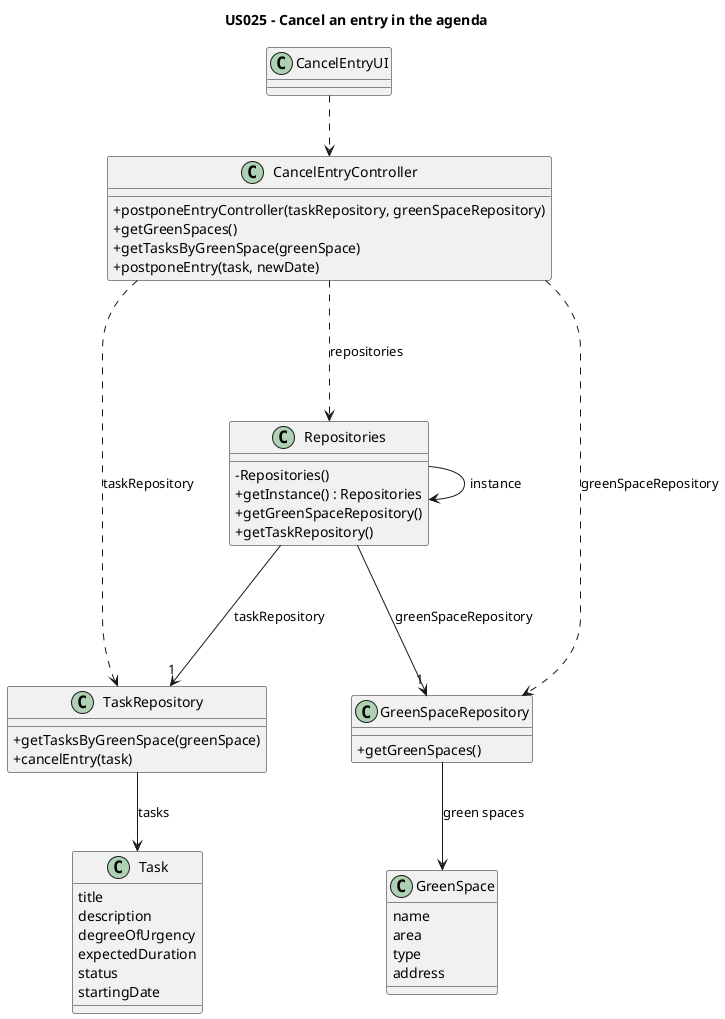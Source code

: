 @startuml
'skinparam monochrome true
skinparam packageStyle rectangle
skinparam shadowing false
skinparam linetype polyline
skinparam linetype orto

skinparam classAttributeIconSize 0

'left to right direction

title US025 - Cancel an entry in the agenda

class CancelEntryUI {
}

class CancelEntryController {
    + postponeEntryController(taskRepository, greenSpaceRepository)
    + getGreenSpaces()
    + getTasksByGreenSpace(greenSpace)
    + postponeEntry(task, newDate)
}

class Task {
    title
    description
    degreeOfUrgency
    expectedDuration
    status
    startingDate
}

class GreenSpace {
    name
    area
    type
    address
}

class Repositories {
    - Repositories()
    + getInstance() : Repositories
    + getGreenSpaceRepository()
    + getTaskRepository()
}

class TaskRepository {
    + getTasksByGreenSpace(greenSpace)
    + cancelEntry(task)
}

class GreenSpaceRepository {
    + getGreenSpaces()
}


CancelEntryUI ..> CancelEntryController
CancelEntryController ...> Repositories: repositories
CancelEntryController ..> TaskRepository: taskRepository
CancelEntryController ..> GreenSpaceRepository: greenSpaceRepository

Repositories -> Repositories : instance
Repositories ---> "1" TaskRepository: taskRepository
Repositories ---> "1" GreenSpaceRepository: greenSpaceRepository

TaskRepository --> Task: tasks
GreenSpaceRepository --> GreenSpace: green spaces


@enduml